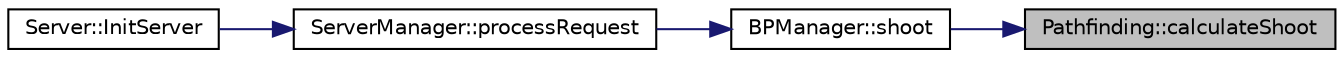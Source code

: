 digraph "Pathfinding::calculateShoot"
{
 // LATEX_PDF_SIZE
  edge [fontname="Helvetica",fontsize="10",labelfontname="Helvetica",labelfontsize="10"];
  node [fontname="Helvetica",fontsize="10",shape=record];
  rankdir="RL";
  Node1 [label="Pathfinding::calculateShoot",height=0.2,width=0.4,color="black", fillcolor="grey75", style="filled", fontcolor="black",tooltip="Method for calculating a shot, it counts the collisions and bound lines."];
  Node1 -> Node2 [dir="back",color="midnightblue",fontsize="10",style="solid",fontname="Helvetica"];
  Node2 [label="BPManager::shoot",height=0.2,width=0.4,color="black", fillcolor="white", style="filled",URL="$class_b_p_manager.html#a6de771f0739f86deb5ff71cd8b615d7d",tooltip="Method for calculating a shot from the user or the AI."];
  Node2 -> Node3 [dir="back",color="midnightblue",fontsize="10",style="solid",fontname="Helvetica"];
  Node3 [label="ServerManager::processRequest",height=0.2,width=0.4,color="black", fillcolor="white", style="filled",URL="$class_server_manager.html#ab32ee6937a72e821b1985f2648b1351b",tooltip="This method process the information from the socket and gives an response."];
  Node3 -> Node4 [dir="back",color="midnightblue",fontsize="10",style="solid",fontname="Helvetica"];
  Node4 [label="Server::InitServer",height=0.2,width=0.4,color="black", fillcolor="white", style="filled",URL="$class_server.html#a02b029dcb6f2dc46dfcc8785a616682f",tooltip=" "];
}
